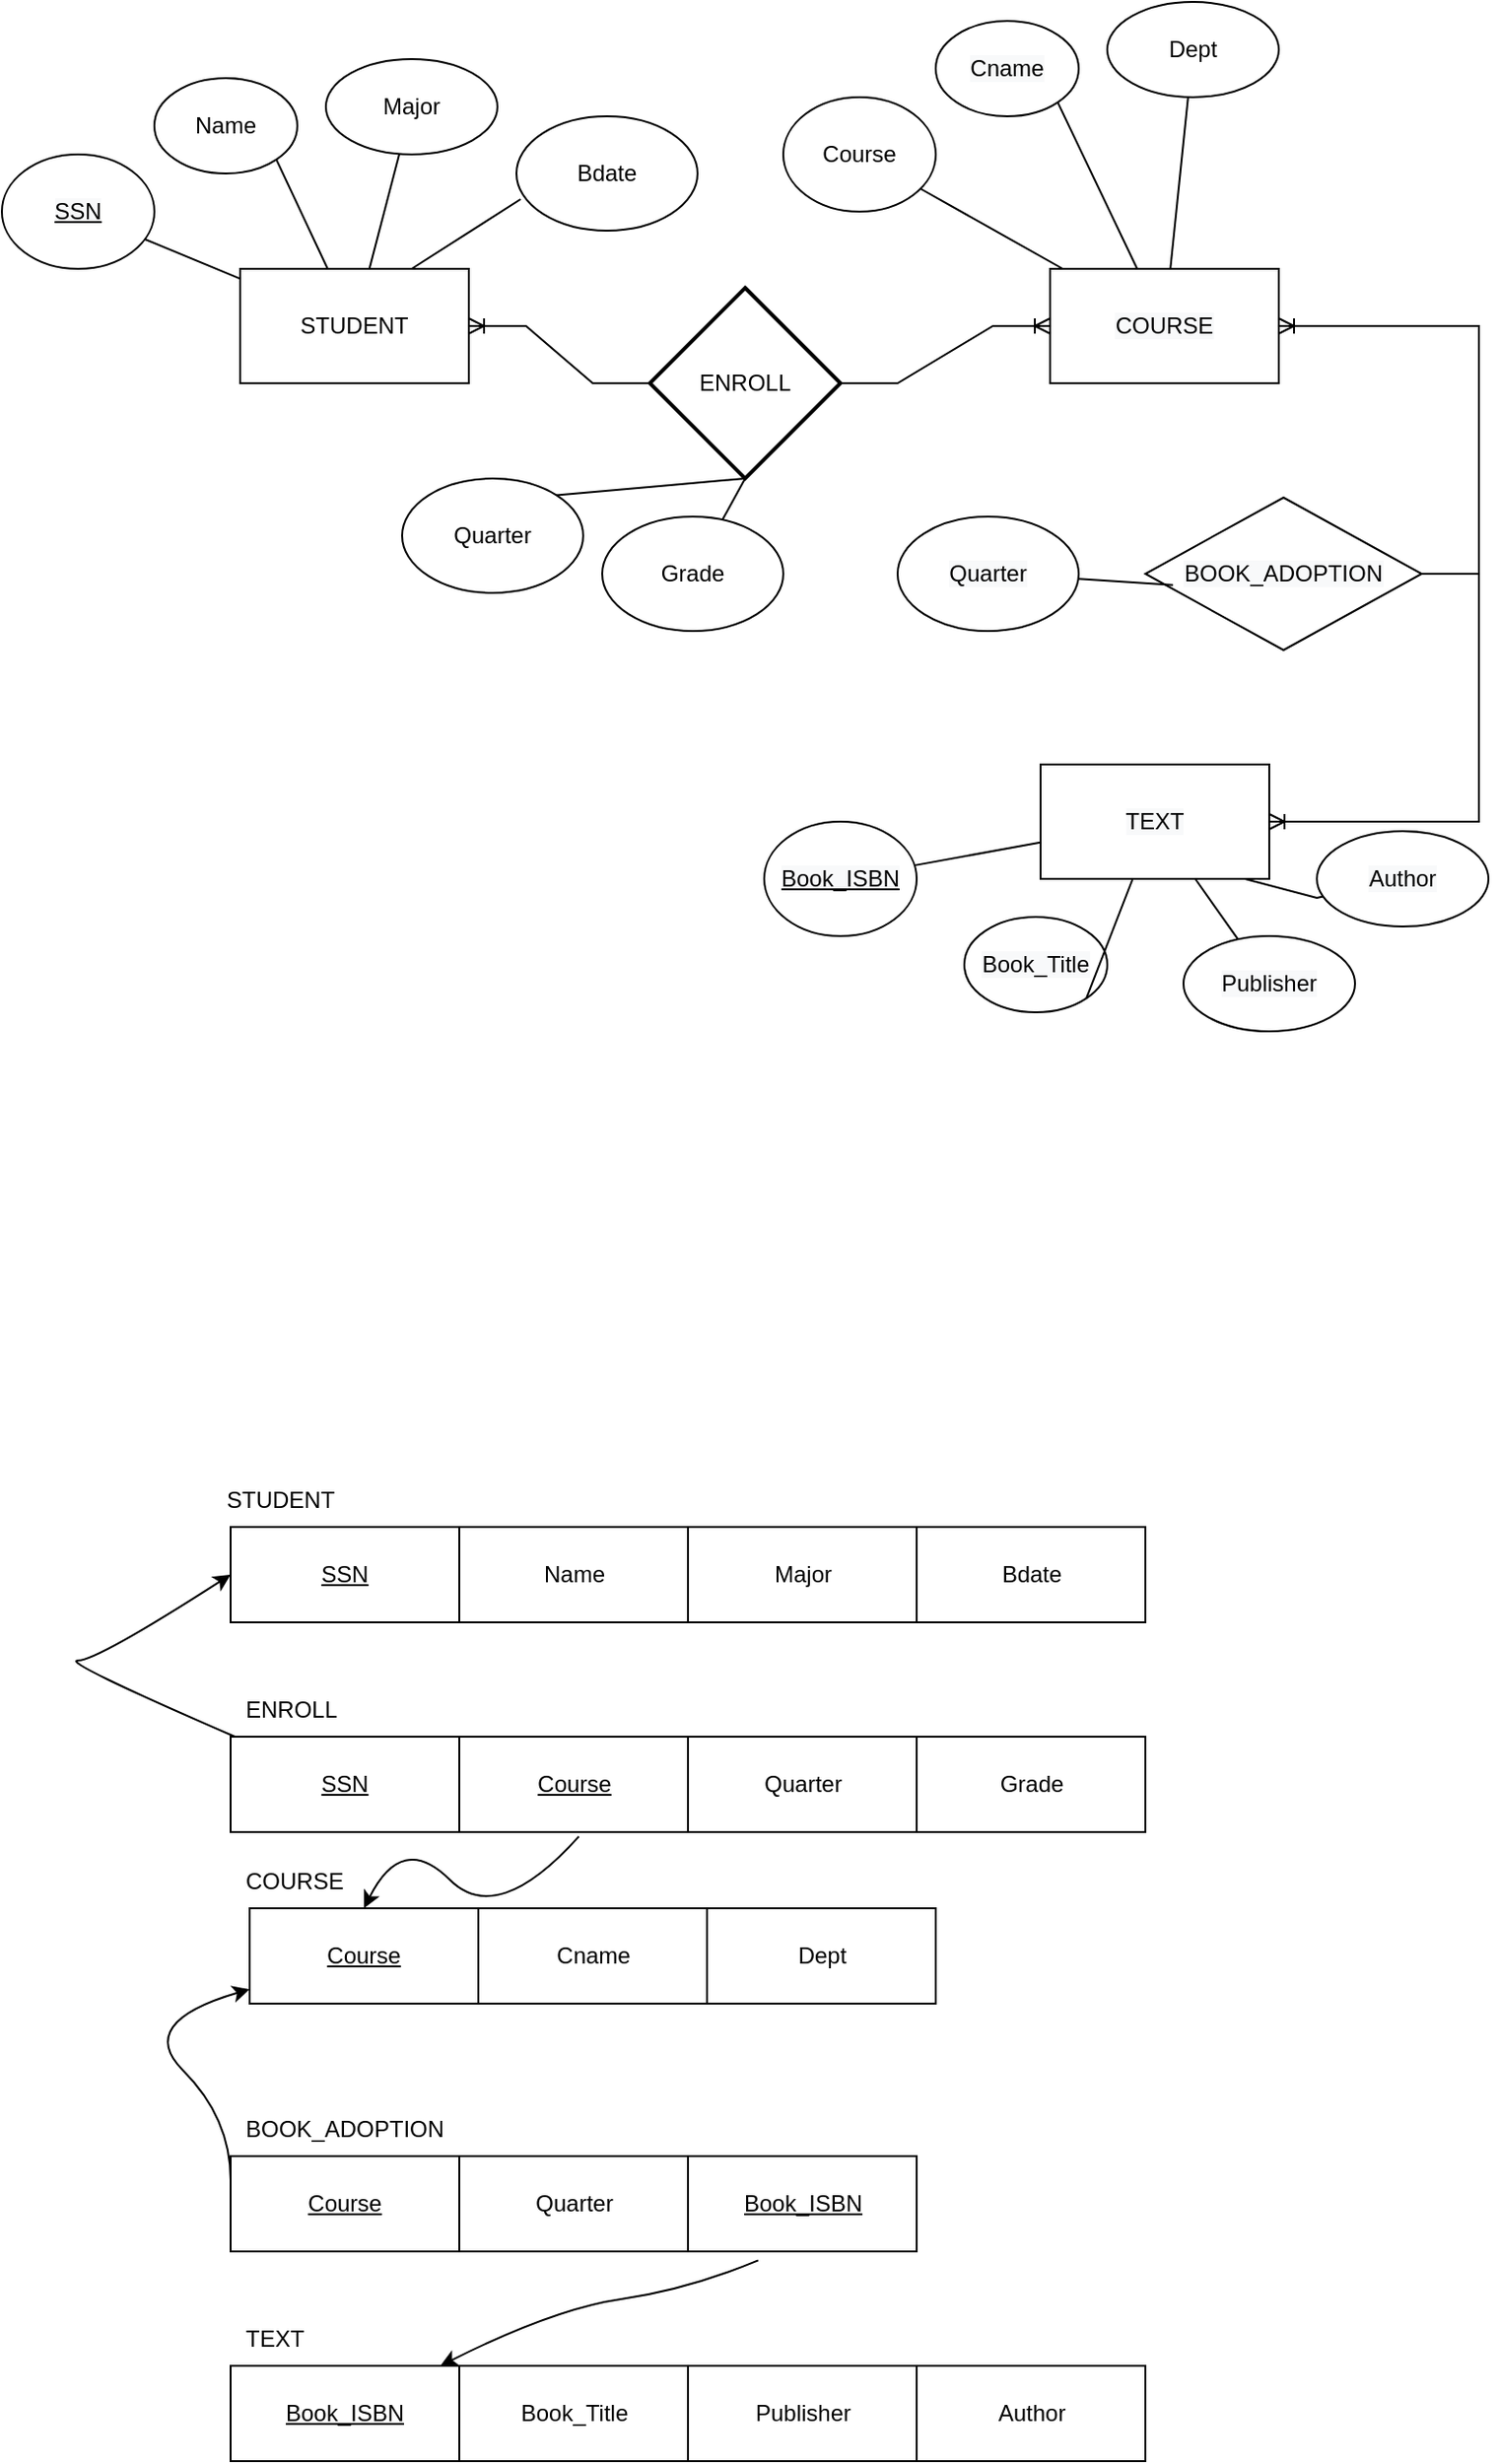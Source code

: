 <mxfile version="16.2.4" type="device"><diagram id="DS_TtxI-uttjvnuTT51b" name="Page-1"><mxGraphModel dx="969" dy="485" grid="1" gridSize="10" guides="1" tooltips="1" connect="1" arrows="1" fold="1" page="1" pageScale="1" pageWidth="827" pageHeight="1169" math="0" shadow="0"><root><mxCell id="0"/><mxCell id="1" parent="0"/><mxCell id="tk3yeErw_egg6cRxVh1P-1" value="&lt;font style=&quot;vertical-align: inherit&quot;&gt;&lt;font style=&quot;vertical-align: inherit&quot;&gt;SSN&lt;/font&gt;&lt;/font&gt;" style="rounded=0;whiteSpace=wrap;html=1;verticalAlign=middle;fontStyle=4" vertex="1" parent="1"><mxGeometry x="160" y="860" width="120" height="50" as="geometry"/></mxCell><mxCell id="tk3yeErw_egg6cRxVh1P-2" value="Name" style="verticalLabelPosition=middle;verticalAlign=middle;html=1;shape=mxgraph.basic.rect;fillColor2=none;strokeWidth=1;size=20;indent=100;labelPosition=center;align=center;" vertex="1" parent="1"><mxGeometry x="280" y="860" width="120" height="50" as="geometry"/></mxCell><mxCell id="tk3yeErw_egg6cRxVh1P-3" value="&lt;font style=&quot;vertical-align: inherit&quot;&gt;&lt;font style=&quot;vertical-align: inherit&quot;&gt;Major&lt;/font&gt;&lt;/font&gt;" style="verticalLabelPosition=middle;verticalAlign=middle;html=1;shape=mxgraph.basic.rect;fillColor2=none;strokeWidth=1;size=20;indent=5;labelPosition=center;align=center;" vertex="1" parent="1"><mxGeometry x="400" y="860" width="120" height="50" as="geometry"/></mxCell><mxCell id="tk3yeErw_egg6cRxVh1P-4" value="STUDENT" style="shape=partialRectangle;connectable=0;fillColor=none;top=0;left=0;bottom=0;right=0;align=left;spacingLeft=6;overflow=hidden;" vertex="1" parent="1"><mxGeometry x="150" y="830" width="150" height="30" as="geometry"><mxRectangle width="150" height="30" as="alternateBounds"/></mxGeometry></mxCell><mxCell id="tk3yeErw_egg6cRxVh1P-5" value="Bdate" style="verticalLabelPosition=middle;verticalAlign=middle;html=1;shape=mxgraph.basic.rect;fillColor2=none;strokeWidth=1;size=20;indent=5;labelPosition=center;align=center;" vertex="1" parent="1"><mxGeometry x="520" y="860" width="120" height="50" as="geometry"/></mxCell><mxCell id="tk3yeErw_egg6cRxVh1P-6" value="Course" style="rounded=0;whiteSpace=wrap;html=1;verticalAlign=middle;fontStyle=4" vertex="1" parent="1"><mxGeometry x="170" y="1060" width="120" height="50" as="geometry"/></mxCell><mxCell id="tk3yeErw_egg6cRxVh1P-7" value="Cname" style="verticalLabelPosition=middle;verticalAlign=middle;html=1;shape=mxgraph.basic.rect;fillColor2=none;strokeWidth=1;size=20;indent=100;labelPosition=center;align=center;" vertex="1" parent="1"><mxGeometry x="290" y="1060" width="120" height="50" as="geometry"/></mxCell><mxCell id="tk3yeErw_egg6cRxVh1P-8" value="Dept" style="verticalLabelPosition=middle;verticalAlign=middle;html=1;shape=mxgraph.basic.rect;fillColor2=none;strokeWidth=1;size=20;indent=5;labelPosition=center;align=center;" vertex="1" parent="1"><mxGeometry x="410" y="1060" width="120" height="50" as="geometry"/></mxCell><mxCell id="tk3yeErw_egg6cRxVh1P-9" value="COURSE" style="shape=partialRectangle;connectable=0;fillColor=none;top=0;left=0;bottom=0;right=0;align=left;spacingLeft=6;overflow=hidden;" vertex="1" parent="1"><mxGeometry x="160" y="1030" width="150" height="30" as="geometry"><mxRectangle width="150" height="30" as="alternateBounds"/></mxGeometry></mxCell><mxCell id="tk3yeErw_egg6cRxVh1P-10" value="SSN" style="rounded=0;whiteSpace=wrap;html=1;verticalAlign=middle;fontStyle=4" vertex="1" parent="1"><mxGeometry x="160" y="970" width="120" height="50" as="geometry"/></mxCell><mxCell id="tk3yeErw_egg6cRxVh1P-11" value="Course" style="verticalLabelPosition=middle;verticalAlign=middle;html=1;shape=mxgraph.basic.rect;fillColor2=none;strokeWidth=1;size=20;indent=100;labelPosition=center;align=center;fontStyle=4" vertex="1" parent="1"><mxGeometry x="280" y="970" width="120" height="50" as="geometry"/></mxCell><mxCell id="tk3yeErw_egg6cRxVh1P-12" value="Quarter" style="verticalLabelPosition=middle;verticalAlign=middle;html=1;shape=mxgraph.basic.rect;fillColor2=none;strokeWidth=1;size=20;indent=5;labelPosition=center;align=center;" vertex="1" parent="1"><mxGeometry x="400" y="970" width="120" height="50" as="geometry"/></mxCell><mxCell id="tk3yeErw_egg6cRxVh1P-13" value="Grade" style="verticalLabelPosition=middle;verticalAlign=middle;html=1;shape=mxgraph.basic.rect;fillColor2=none;strokeWidth=1;size=20;indent=5;labelPosition=center;align=center;" vertex="1" parent="1"><mxGeometry x="520" y="970" width="120" height="50" as="geometry"/></mxCell><mxCell id="tk3yeErw_egg6cRxVh1P-14" value="ENROLL" style="shape=partialRectangle;connectable=0;fillColor=none;top=0;left=0;bottom=0;right=0;align=left;spacingLeft=6;overflow=hidden;" vertex="1" parent="1"><mxGeometry x="160" y="940" width="150" height="30" as="geometry"><mxRectangle width="150" height="30" as="alternateBounds"/></mxGeometry></mxCell><mxCell id="tk3yeErw_egg6cRxVh1P-15" value="Course" style="rounded=0;whiteSpace=wrap;html=1;verticalAlign=middle;fontStyle=4" vertex="1" parent="1"><mxGeometry x="160" y="1190" width="120" height="50" as="geometry"/></mxCell><mxCell id="tk3yeErw_egg6cRxVh1P-16" value="Quarter" style="verticalLabelPosition=middle;verticalAlign=middle;html=1;shape=mxgraph.basic.rect;fillColor2=none;strokeWidth=1;size=20;indent=100;labelPosition=center;align=center;" vertex="1" parent="1"><mxGeometry x="280" y="1190" width="120" height="50" as="geometry"/></mxCell><mxCell id="tk3yeErw_egg6cRxVh1P-17" value="Book_ISBN" style="verticalLabelPosition=middle;verticalAlign=middle;html=1;shape=mxgraph.basic.rect;fillColor2=none;strokeWidth=1;size=20;indent=5;labelPosition=center;align=center;fontStyle=4" vertex="1" parent="1"><mxGeometry x="400" y="1190" width="120" height="50" as="geometry"/></mxCell><mxCell id="tk3yeErw_egg6cRxVh1P-18" value="BOOK_ADOPTION" style="shape=partialRectangle;connectable=0;fillColor=none;top=0;left=0;bottom=0;right=0;align=left;spacingLeft=6;overflow=hidden;" vertex="1" parent="1"><mxGeometry x="160" y="1160" width="150" height="30" as="geometry"><mxRectangle width="150" height="30" as="alternateBounds"/></mxGeometry></mxCell><mxCell id="tk3yeErw_egg6cRxVh1P-19" value="Book_ISBN" style="rounded=0;whiteSpace=wrap;html=1;verticalAlign=middle;fontStyle=4" vertex="1" parent="1"><mxGeometry x="160" y="1300" width="120" height="50" as="geometry"/></mxCell><mxCell id="tk3yeErw_egg6cRxVh1P-20" value="Book_Title" style="verticalLabelPosition=middle;verticalAlign=middle;html=1;shape=mxgraph.basic.rect;fillColor2=none;strokeWidth=1;size=20;indent=100;labelPosition=center;align=center;" vertex="1" parent="1"><mxGeometry x="280" y="1300" width="120" height="50" as="geometry"/></mxCell><mxCell id="tk3yeErw_egg6cRxVh1P-21" value="Publisher" style="verticalLabelPosition=middle;verticalAlign=middle;html=1;shape=mxgraph.basic.rect;fillColor2=none;strokeWidth=1;size=20;indent=5;labelPosition=center;align=center;" vertex="1" parent="1"><mxGeometry x="400" y="1300" width="120" height="50" as="geometry"/></mxCell><mxCell id="tk3yeErw_egg6cRxVh1P-22" value="Author" style="verticalLabelPosition=middle;verticalAlign=middle;html=1;shape=mxgraph.basic.rect;fillColor2=none;strokeWidth=1;size=20;indent=5;labelPosition=center;align=center;" vertex="1" parent="1"><mxGeometry x="520" y="1300" width="120" height="50" as="geometry"/></mxCell><mxCell id="tk3yeErw_egg6cRxVh1P-23" value="TEXT" style="shape=partialRectangle;connectable=0;fillColor=none;top=0;left=0;bottom=0;right=0;align=left;spacingLeft=6;overflow=hidden;" vertex="1" parent="1"><mxGeometry x="160" y="1270" width="150" height="30" as="geometry"><mxRectangle width="150" height="30" as="alternateBounds"/></mxGeometry></mxCell><mxCell id="tk3yeErw_egg6cRxVh1P-25" value="" style="curved=1;endArrow=classic;html=1;rounded=0;entryX=0;entryY=0.5;entryDx=0;entryDy=0;" edge="1" parent="1" source="tk3yeErw_egg6cRxVh1P-10" target="tk3yeErw_egg6cRxVh1P-1"><mxGeometry width="50" height="50" relative="1" as="geometry"><mxPoint x="150" y="730" as="sourcePoint"/><mxPoint x="130" y="640" as="targetPoint"/><Array as="points"><mxPoint x="70" y="930"/><mxPoint x="90" y="930"/></Array></mxGeometry></mxCell><mxCell id="tk3yeErw_egg6cRxVh1P-29" value="" style="curved=1;endArrow=classic;html=1;rounded=0;exitX=0.523;exitY=1.047;exitDx=0;exitDy=0;exitPerimeter=0;" edge="1" parent="1" source="tk3yeErw_egg6cRxVh1P-11"><mxGeometry width="50" height="50" relative="1" as="geometry"><mxPoint x="250" y="1070" as="sourcePoint"/><mxPoint x="230" y="1060" as="targetPoint"/><Array as="points"><mxPoint x="300" y="1070"/><mxPoint x="250" y="1020"/></Array></mxGeometry></mxCell><mxCell id="tk3yeErw_egg6cRxVh1P-30" value="" style="curved=1;endArrow=classic;html=1;rounded=0;exitX=0;exitY=0.25;exitDx=0;exitDy=0;" edge="1" parent="1" source="tk3yeErw_egg6cRxVh1P-15" target="tk3yeErw_egg6cRxVh1P-6"><mxGeometry width="50" height="50" relative="1" as="geometry"><mxPoint x="110" y="1170" as="sourcePoint"/><mxPoint x="160" y="1120" as="targetPoint"/><Array as="points"><mxPoint x="160" y="1170"/><mxPoint x="110" y="1120"/></Array></mxGeometry></mxCell><mxCell id="tk3yeErw_egg6cRxVh1P-31" value="" style="curved=1;endArrow=classic;html=1;rounded=0;exitX=0.307;exitY=1.094;exitDx=0;exitDy=0;exitPerimeter=0;" edge="1" parent="1" source="tk3yeErw_egg6cRxVh1P-17" target="tk3yeErw_egg6cRxVh1P-19"><mxGeometry width="50" height="50" relative="1" as="geometry"><mxPoint x="360" y="1120" as="sourcePoint"/><mxPoint x="410" y="1070" as="targetPoint"/><Array as="points"><mxPoint x="400" y="1260"/><mxPoint x="330" y="1270"/></Array></mxGeometry></mxCell><mxCell id="tk3yeErw_egg6cRxVh1P-32" value="STUDENT" style="rounded=0;whiteSpace=wrap;html=1;" vertex="1" parent="1"><mxGeometry x="165" y="200" width="120" height="60" as="geometry"/></mxCell><mxCell id="tk3yeErw_egg6cRxVh1P-33" value="&#10;&#10;&lt;span style=&quot;color: rgb(0, 0, 0); font-family: helvetica; font-size: 12px; font-style: normal; font-weight: 400; letter-spacing: normal; text-align: center; text-indent: 0px; text-transform: none; word-spacing: 0px; background-color: rgb(248, 249, 250); text-decoration: underline; display: inline; float: none;&quot;&gt;SSN&lt;/span&gt;&#10;&#10;" style="ellipse;whiteSpace=wrap;html=1;" vertex="1" parent="1"><mxGeometry x="40" y="140" width="80" height="60" as="geometry"/></mxCell><mxCell id="tk3yeErw_egg6cRxVh1P-34" value="Name" style="ellipse;whiteSpace=wrap;html=1;" vertex="1" parent="1"><mxGeometry x="120" y="100" width="75" height="50" as="geometry"/></mxCell><mxCell id="tk3yeErw_egg6cRxVh1P-35" value="Major" style="ellipse;whiteSpace=wrap;html=1;" vertex="1" parent="1"><mxGeometry x="210" y="90" width="90" height="50" as="geometry"/></mxCell><mxCell id="tk3yeErw_egg6cRxVh1P-37" value="Bdate" style="ellipse;whiteSpace=wrap;html=1;" vertex="1" parent="1"><mxGeometry x="310" y="120" width="95" height="60" as="geometry"/></mxCell><mxCell id="tk3yeErw_egg6cRxVh1P-43" value="" style="endArrow=none;html=1;rounded=0;" edge="1" parent="1" source="tk3yeErw_egg6cRxVh1P-32" target="tk3yeErw_egg6cRxVh1P-33"><mxGeometry width="50" height="50" relative="1" as="geometry"><mxPoint x="360" y="300" as="sourcePoint"/><mxPoint x="410" y="250" as="targetPoint"/></mxGeometry></mxCell><mxCell id="tk3yeErw_egg6cRxVh1P-44" value="" style="endArrow=none;html=1;rounded=0;entryX=1;entryY=1;entryDx=0;entryDy=0;" edge="1" parent="1" source="tk3yeErw_egg6cRxVh1P-32" target="tk3yeErw_egg6cRxVh1P-34"><mxGeometry width="50" height="50" relative="1" as="geometry"><mxPoint x="110" y="300" as="sourcePoint"/><mxPoint x="160" y="250" as="targetPoint"/></mxGeometry></mxCell><mxCell id="tk3yeErw_egg6cRxVh1P-45" value="" style="endArrow=none;html=1;rounded=0;" edge="1" parent="1" source="tk3yeErw_egg6cRxVh1P-32" target="tk3yeErw_egg6cRxVh1P-35"><mxGeometry width="50" height="50" relative="1" as="geometry"><mxPoint x="240" y="180" as="sourcePoint"/><mxPoint x="290" y="130" as="targetPoint"/></mxGeometry></mxCell><mxCell id="tk3yeErw_egg6cRxVh1P-46" value="" style="endArrow=none;html=1;rounded=0;exitX=0.75;exitY=0;exitDx=0;exitDy=0;entryX=0.023;entryY=0.725;entryDx=0;entryDy=0;entryPerimeter=0;" edge="1" parent="1" source="tk3yeErw_egg6cRxVh1P-32" target="tk3yeErw_egg6cRxVh1P-37"><mxGeometry width="50" height="50" relative="1" as="geometry"><mxPoint x="310" y="200" as="sourcePoint"/><mxPoint x="350" y="160" as="targetPoint"/></mxGeometry></mxCell><mxCell id="tk3yeErw_egg6cRxVh1P-47" value="&#10;&#10;&lt;span style=&quot;color: rgb(0, 0, 0); font-family: helvetica; font-size: 12px; font-style: normal; font-weight: 400; letter-spacing: normal; text-align: left; text-indent: 0px; text-transform: none; word-spacing: 0px; background-color: rgb(248, 249, 250); display: inline; float: none;&quot;&gt;COURSE&lt;/span&gt;&#10;&#10;" style="rounded=0;whiteSpace=wrap;html=1;" vertex="1" parent="1"><mxGeometry x="590" y="200" width="120" height="60" as="geometry"/></mxCell><mxCell id="tk3yeErw_egg6cRxVh1P-48" value="&lt;span&gt;Course&lt;/span&gt;" style="ellipse;whiteSpace=wrap;html=1;" vertex="1" parent="1"><mxGeometry x="450" y="110" width="80" height="60" as="geometry"/></mxCell><mxCell id="tk3yeErw_egg6cRxVh1P-49" value="&#10;&#10;&lt;span style=&quot;color: rgb(0, 0, 0); font-family: helvetica; font-size: 12px; font-style: normal; font-weight: 400; letter-spacing: normal; text-align: center; text-indent: 0px; text-transform: none; word-spacing: 0px; background-color: rgb(248, 249, 250); display: inline; float: none;&quot;&gt;Cname&lt;/span&gt;&#10;&#10;" style="ellipse;whiteSpace=wrap;html=1;" vertex="1" parent="1"><mxGeometry x="530" y="70" width="75" height="50" as="geometry"/></mxCell><mxCell id="tk3yeErw_egg6cRxVh1P-50" value="&lt;span&gt;Dept&lt;/span&gt;" style="ellipse;whiteSpace=wrap;html=1;" vertex="1" parent="1"><mxGeometry x="620" y="60" width="90" height="50" as="geometry"/></mxCell><mxCell id="tk3yeErw_egg6cRxVh1P-52" value="" style="endArrow=none;html=1;rounded=0;" edge="1" parent="1" source="tk3yeErw_egg6cRxVh1P-47" target="tk3yeErw_egg6cRxVh1P-48"><mxGeometry width="50" height="50" relative="1" as="geometry"><mxPoint x="770" y="270" as="sourcePoint"/><mxPoint x="820" y="220" as="targetPoint"/></mxGeometry></mxCell><mxCell id="tk3yeErw_egg6cRxVh1P-53" value="" style="endArrow=none;html=1;rounded=0;entryX=1;entryY=1;entryDx=0;entryDy=0;" edge="1" parent="1" source="tk3yeErw_egg6cRxVh1P-47" target="tk3yeErw_egg6cRxVh1P-49"><mxGeometry width="50" height="50" relative="1" as="geometry"><mxPoint x="520" y="270" as="sourcePoint"/><mxPoint x="570" y="220" as="targetPoint"/></mxGeometry></mxCell><mxCell id="tk3yeErw_egg6cRxVh1P-54" value="" style="endArrow=none;html=1;rounded=0;" edge="1" parent="1" source="tk3yeErw_egg6cRxVh1P-47" target="tk3yeErw_egg6cRxVh1P-50"><mxGeometry width="50" height="50" relative="1" as="geometry"><mxPoint x="650" y="150" as="sourcePoint"/><mxPoint x="700" y="100" as="targetPoint"/></mxGeometry></mxCell><mxCell id="tk3yeErw_egg6cRxVh1P-58" value="" style="edgeStyle=entityRelationEdgeStyle;fontSize=12;html=1;endArrow=ERoneToMany;startArrow=none;rounded=0;" edge="1" parent="1" source="tk3yeErw_egg6cRxVh1P-62" target="tk3yeErw_egg6cRxVh1P-47"><mxGeometry width="100" height="100" relative="1" as="geometry"><mxPoint x="390" y="520" as="sourcePoint"/><mxPoint x="490" y="420" as="targetPoint"/></mxGeometry></mxCell><mxCell id="tk3yeErw_egg6cRxVh1P-62" value="ENROLL" style="strokeWidth=2;html=1;shape=mxgraph.flowchart.decision;whiteSpace=wrap;" vertex="1" parent="1"><mxGeometry x="380" y="210" width="100" height="100" as="geometry"/></mxCell><mxCell id="tk3yeErw_egg6cRxVh1P-63" value="" style="edgeStyle=entityRelationEdgeStyle;fontSize=12;html=1;endArrow=none;startArrow=ERoneToMany;rounded=0;" edge="1" parent="1" source="tk3yeErw_egg6cRxVh1P-32" target="tk3yeErw_egg6cRxVh1P-62"><mxGeometry width="100" height="100" relative="1" as="geometry"><mxPoint x="285.0" y="230" as="sourcePoint"/><mxPoint x="590.0" y="230" as="targetPoint"/></mxGeometry></mxCell><mxCell id="tk3yeErw_egg6cRxVh1P-64" value="Quarter" style="ellipse;whiteSpace=wrap;html=1;" vertex="1" parent="1"><mxGeometry x="250" y="310" width="95" height="60" as="geometry"/></mxCell><mxCell id="tk3yeErw_egg6cRxVh1P-66" value="" style="endArrow=none;html=1;rounded=0;exitX=1;exitY=0;exitDx=0;exitDy=0;entryX=0.5;entryY=1;entryDx=0;entryDy=0;entryPerimeter=0;" edge="1" parent="1" source="tk3yeErw_egg6cRxVh1P-64" target="tk3yeErw_egg6cRxVh1P-62"><mxGeometry width="50" height="50" relative="1" as="geometry"><mxPoint x="370" y="400" as="sourcePoint"/><mxPoint x="420" y="350" as="targetPoint"/></mxGeometry></mxCell><mxCell id="tk3yeErw_egg6cRxVh1P-67" value="Grade" style="ellipse;whiteSpace=wrap;html=1;" vertex="1" parent="1"><mxGeometry x="355" y="330" width="95" height="60" as="geometry"/></mxCell><mxCell id="tk3yeErw_egg6cRxVh1P-69" value="" style="endArrow=none;html=1;rounded=0;exitX=0.5;exitY=1;exitDx=0;exitDy=0;exitPerimeter=0;" edge="1" parent="1" source="tk3yeErw_egg6cRxVh1P-62" target="tk3yeErw_egg6cRxVh1P-67"><mxGeometry width="50" height="50" relative="1" as="geometry"><mxPoint x="430" y="320" as="sourcePoint"/><mxPoint x="470" y="330" as="targetPoint"/></mxGeometry></mxCell><mxCell id="tk3yeErw_egg6cRxVh1P-70" value="&#10;&#10;&lt;span style=&quot;color: rgb(0, 0, 0); font-family: helvetica; font-size: 12px; font-style: normal; font-weight: 400; letter-spacing: normal; text-align: left; text-indent: 0px; text-transform: none; word-spacing: 0px; background-color: rgb(248, 249, 250); display: inline; float: none;&quot;&gt;TEXT&lt;/span&gt;&#10;&#10;" style="rounded=0;whiteSpace=wrap;html=1;" vertex="1" parent="1"><mxGeometry x="585" y="460" width="120" height="60" as="geometry"/></mxCell><mxCell id="tk3yeErw_egg6cRxVh1P-71" value="&#10;&#10;&lt;span style=&quot;color: rgb(0, 0, 0); font-family: helvetica; font-size: 12px; font-style: normal; font-weight: 400; letter-spacing: normal; text-align: center; text-indent: 0px; text-transform: none; word-spacing: 0px; background-color: rgb(248, 249, 250); text-decoration: underline; display: inline; float: none;&quot;&gt;Book_ISBN&lt;/span&gt;&#10;&#10;" style="ellipse;whiteSpace=wrap;html=1;" vertex="1" parent="1"><mxGeometry x="440" y="490" width="80" height="60" as="geometry"/></mxCell><mxCell id="tk3yeErw_egg6cRxVh1P-72" value="&#10;&#10;&lt;span style=&quot;color: rgb(0, 0, 0); font-family: helvetica; font-size: 12px; font-style: normal; font-weight: 400; letter-spacing: normal; text-align: center; text-indent: 0px; text-transform: none; word-spacing: 0px; background-color: rgb(248, 249, 250); display: inline; float: none;&quot;&gt;Book_Title&lt;/span&gt;&#10;&#10;" style="ellipse;whiteSpace=wrap;html=1;" vertex="1" parent="1"><mxGeometry x="545" y="540" width="75" height="50" as="geometry"/></mxCell><mxCell id="tk3yeErw_egg6cRxVh1P-73" value="&#10;&#10;&lt;span style=&quot;color: rgb(0, 0, 0); font-family: helvetica; font-size: 12px; font-style: normal; font-weight: 400; letter-spacing: normal; text-align: center; text-indent: 0px; text-transform: none; word-spacing: 0px; background-color: rgb(248, 249, 250); display: inline; float: none;&quot;&gt;Publisher&lt;/span&gt;&#10;&#10;" style="ellipse;whiteSpace=wrap;html=1;" vertex="1" parent="1"><mxGeometry x="660" y="550" width="90" height="50" as="geometry"/></mxCell><mxCell id="tk3yeErw_egg6cRxVh1P-74" value="" style="endArrow=none;html=1;rounded=0;" edge="1" parent="1" source="tk3yeErw_egg6cRxVh1P-70" target="tk3yeErw_egg6cRxVh1P-71"><mxGeometry width="50" height="50" relative="1" as="geometry"><mxPoint x="780" y="560" as="sourcePoint"/><mxPoint x="830" y="510" as="targetPoint"/></mxGeometry></mxCell><mxCell id="tk3yeErw_egg6cRxVh1P-75" value="" style="endArrow=none;html=1;rounded=0;entryX=1;entryY=1;entryDx=0;entryDy=0;" edge="1" parent="1" source="tk3yeErw_egg6cRxVh1P-70" target="tk3yeErw_egg6cRxVh1P-72"><mxGeometry width="50" height="50" relative="1" as="geometry"><mxPoint x="530" y="560" as="sourcePoint"/><mxPoint x="580" y="510" as="targetPoint"/></mxGeometry></mxCell><mxCell id="tk3yeErw_egg6cRxVh1P-76" value="" style="endArrow=none;html=1;rounded=0;" edge="1" parent="1" source="tk3yeErw_egg6cRxVh1P-70" target="tk3yeErw_egg6cRxVh1P-73"><mxGeometry width="50" height="50" relative="1" as="geometry"><mxPoint x="660" y="440" as="sourcePoint"/><mxPoint x="710" y="390" as="targetPoint"/></mxGeometry></mxCell><mxCell id="tk3yeErw_egg6cRxVh1P-77" value="" style="endArrow=none;html=1;rounded=0;exitX=0.893;exitY=1;exitDx=0;exitDy=0;exitPerimeter=0;" edge="1" parent="1" source="tk3yeErw_egg6cRxVh1P-70" target="tk3yeErw_egg6cRxVh1P-78"><mxGeometry width="50" height="50" relative="1" as="geometry"><mxPoint x="730" y="460" as="sourcePoint"/><mxPoint x="740" y="480" as="targetPoint"/><Array as="points"><mxPoint x="730" y="530"/></Array></mxGeometry></mxCell><mxCell id="tk3yeErw_egg6cRxVh1P-78" value="&#10;&#10;&lt;span style=&quot;color: rgb(0, 0, 0); font-family: helvetica; font-size: 12px; font-style: normal; font-weight: 400; letter-spacing: normal; text-align: center; text-indent: 0px; text-transform: none; word-spacing: 0px; background-color: rgb(248, 249, 250); display: inline; float: none;&quot;&gt;Author&lt;/span&gt;&#10;&#10;" style="ellipse;whiteSpace=wrap;html=1;" vertex="1" parent="1"><mxGeometry x="730" y="495" width="90" height="50" as="geometry"/></mxCell><mxCell id="tk3yeErw_egg6cRxVh1P-81" value="" style="edgeStyle=entityRelationEdgeStyle;fontSize=12;html=1;endArrow=ERoneToMany;startArrow=none;rounded=0;" edge="1" parent="1" source="tk3yeErw_egg6cRxVh1P-79" target="tk3yeErw_egg6cRxVh1P-47"><mxGeometry width="100" height="100" relative="1" as="geometry"><mxPoint x="620" y="400" as="sourcePoint"/><mxPoint x="720" y="300" as="targetPoint"/></mxGeometry></mxCell><mxCell id="tk3yeErw_egg6cRxVh1P-79" value="&#10;&#10;&lt;span style=&quot;color: rgb(0, 0, 0); font-family: helvetica; font-size: 12px; font-style: normal; font-weight: 400; letter-spacing: normal; text-align: left; text-indent: 0px; text-transform: none; word-spacing: 0px; background-color: rgb(248, 249, 250); display: inline; float: none;&quot;&gt;BOOK_ADOPTION&lt;/span&gt;&#10;&#10;" style="rhombus;whiteSpace=wrap;html=1;" vertex="1" parent="1"><mxGeometry x="640" y="320" width="145" height="80" as="geometry"/></mxCell><mxCell id="tk3yeErw_egg6cRxVh1P-82" value="" style="edgeStyle=entityRelationEdgeStyle;fontSize=12;html=1;endArrow=none;startArrow=ERoneToMany;rounded=0;" edge="1" parent="1" source="tk3yeErw_egg6cRxVh1P-70" target="tk3yeErw_egg6cRxVh1P-79"><mxGeometry width="100" height="100" relative="1" as="geometry"><mxPoint x="705.0" y="490" as="sourcePoint"/><mxPoint x="710.0" y="230" as="targetPoint"/></mxGeometry></mxCell><mxCell id="tk3yeErw_egg6cRxVh1P-83" value="&#10;&#10;&lt;span style=&quot;color: rgb(0, 0, 0); font-family: helvetica; font-size: 12px; font-style: normal; font-weight: 400; letter-spacing: normal; text-align: center; text-indent: 0px; text-transform: none; word-spacing: 0px; background-color: rgb(248, 249, 250); display: inline; float: none;&quot;&gt;Quarter&lt;/span&gt;&#10;&#10;" style="ellipse;whiteSpace=wrap;html=1;" vertex="1" parent="1"><mxGeometry x="510" y="330" width="95" height="60" as="geometry"/></mxCell><mxCell id="tk3yeErw_egg6cRxVh1P-84" value="" style="endArrow=none;html=1;rounded=0;entryX=0.1;entryY=0.574;entryDx=0;entryDy=0;entryPerimeter=0;" edge="1" parent="1" source="tk3yeErw_egg6cRxVh1P-83" target="tk3yeErw_egg6cRxVh1P-79"><mxGeometry width="50" height="50" relative="1" as="geometry"><mxPoint x="420" y="510" as="sourcePoint"/><mxPoint x="630" y="350" as="targetPoint"/></mxGeometry></mxCell></root></mxGraphModel></diagram></mxfile>